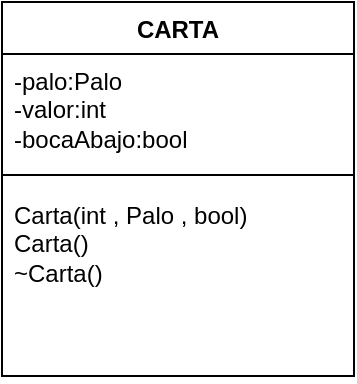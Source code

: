 <mxfile version="23.1.2" type="github">
  <diagram id="C5RBs43oDa-KdzZeNtuy" name="Page-1">
    <mxGraphModel dx="345" dy="198" grid="0" gridSize="10" guides="1" tooltips="1" connect="1" arrows="1" fold="1" page="1" pageScale="1" pageWidth="827" pageHeight="1169" background="none" math="0" shadow="0">
      <root>
        <mxCell id="WIyWlLk6GJQsqaUBKTNV-0" />
        <mxCell id="WIyWlLk6GJQsqaUBKTNV-1" parent="WIyWlLk6GJQsqaUBKTNV-0" />
        <mxCell id="mG56EEctPgT57r4BzO9k-6" value="CARTA" style="swimlane;fontStyle=1;align=center;verticalAlign=top;childLayout=stackLayout;horizontal=1;startSize=26;horizontalStack=0;resizeParent=1;resizeParentMax=0;resizeLast=0;collapsible=1;marginBottom=0;whiteSpace=wrap;html=1;" vertex="1" parent="WIyWlLk6GJQsqaUBKTNV-1">
          <mxGeometry x="42" y="964" width="176" height="187" as="geometry" />
        </mxCell>
        <mxCell id="mG56EEctPgT57r4BzO9k-7" value="-palo:Palo&lt;br&gt;-valor:int&amp;nbsp;&lt;br&gt;-bocaAbajo:bool" style="text;strokeColor=none;fillColor=none;align=left;verticalAlign=top;spacingLeft=4;spacingRight=4;overflow=hidden;rotatable=0;points=[[0,0.5],[1,0.5]];portConstraint=eastwest;whiteSpace=wrap;html=1;" vertex="1" parent="mG56EEctPgT57r4BzO9k-6">
          <mxGeometry y="26" width="176" height="54" as="geometry" />
        </mxCell>
        <mxCell id="mG56EEctPgT57r4BzO9k-8" value="" style="line;strokeWidth=1;fillColor=none;align=left;verticalAlign=middle;spacingTop=-1;spacingLeft=3;spacingRight=3;rotatable=0;labelPosition=right;points=[];portConstraint=eastwest;strokeColor=inherit;" vertex="1" parent="mG56EEctPgT57r4BzO9k-6">
          <mxGeometry y="80" width="176" height="13" as="geometry" />
        </mxCell>
        <mxCell id="mG56EEctPgT57r4BzO9k-9" value="&lt;div&gt;Carta(int , Palo , bool)&lt;/div&gt;&lt;div&gt;Carta()&lt;/div&gt;&lt;div&gt;~Carta()&lt;/div&gt;" style="text;strokeColor=none;fillColor=none;align=left;verticalAlign=top;spacingLeft=4;spacingRight=4;overflow=hidden;rotatable=0;points=[[0,0.5],[1,0.5]];portConstraint=eastwest;whiteSpace=wrap;html=1;" vertex="1" parent="mG56EEctPgT57r4BzO9k-6">
          <mxGeometry y="93" width="176" height="94" as="geometry" />
        </mxCell>
      </root>
    </mxGraphModel>
  </diagram>
</mxfile>

